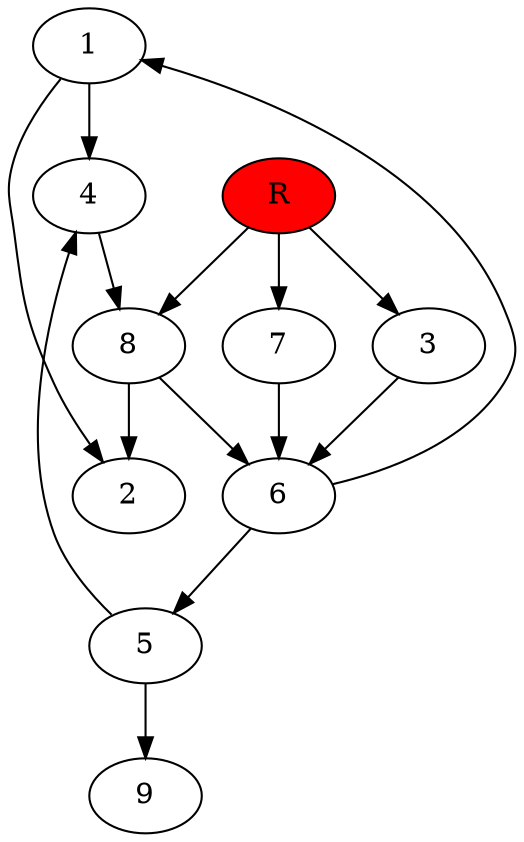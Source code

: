 digraph prb16350 {
	1
	2
	3
	4
	5
	6
	7
	8
	R [fillcolor="#ff0000" style=filled]
	1 -> 2
	1 -> 4
	3 -> 6
	4 -> 8
	5 -> 4
	5 -> 9
	6 -> 1
	6 -> 5
	7 -> 6
	8 -> 2
	8 -> 6
	R -> 3
	R -> 7
	R -> 8
}
